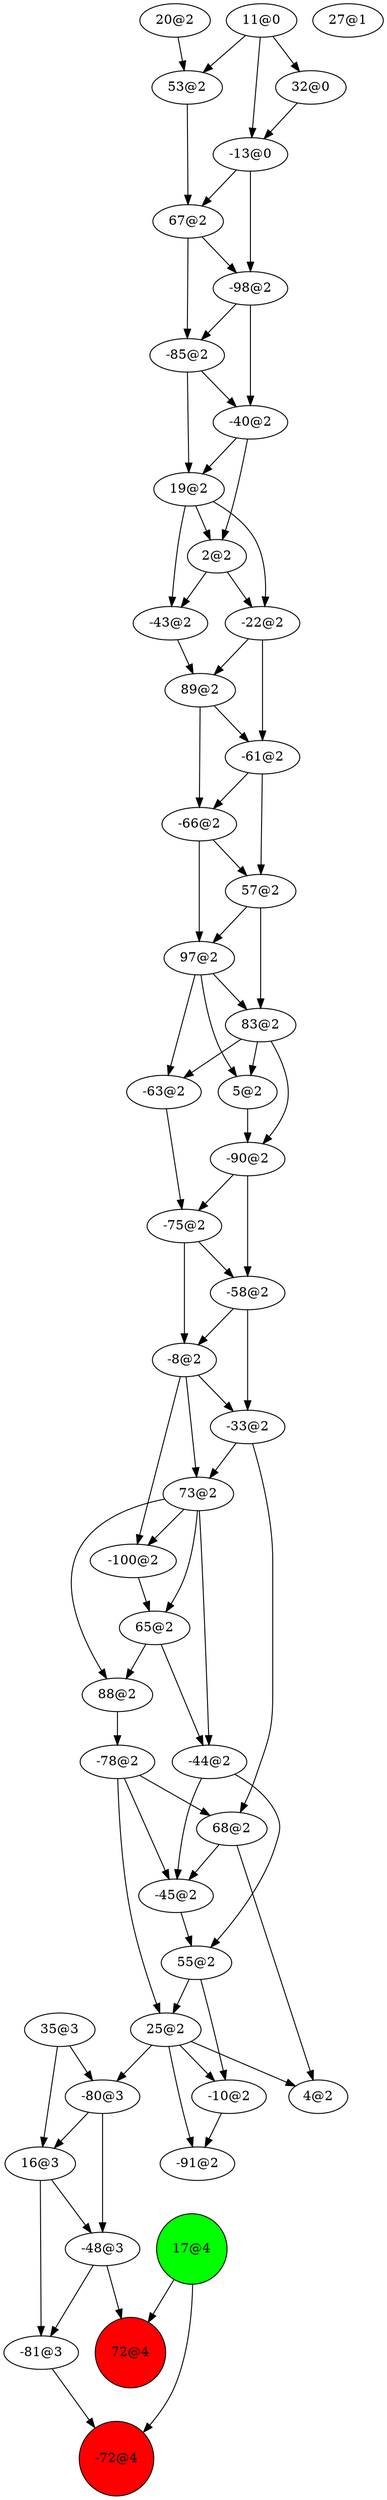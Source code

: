 digraph {
"-72@4";
"72@4";
"-81@3"->"-72@4";
"-48@3"->"72@4";
"-48@3"->"-81@3";
"-80@3"->"-48@3";
"-80@3"->"16@3";
"35@3"->"16@3";
"35@3"->"-80@3";
"-10@2"->"-91@2";
"4@2";
"25@2"->"-80@3";
"25@2"->"-91@2";
"25@2"->"-10@2";
"25@2"->"4@2";
"55@2"->"-10@2";
"55@2"->"25@2";
"16@3"->"-81@3";
"16@3"->"-48@3";
"-45@2"->"55@2";
"-78@2"->"25@2";
"-78@2"->"-45@2";
"-78@2"->"68@2";
"17@4"->"-72@4";
"17@4"->"72@4";
"-44@2"->"55@2";
"-44@2"->"-45@2";
"88@2"->"-78@2";
"65@2"->"-44@2";
"65@2"->"88@2";
"-100@2"->"65@2";
"-33@2"->"68@2";
"-33@2"->"73@2";
"-58@2"->"-33@2";
"-58@2"->"-8@2";
"68@2"->"4@2";
"68@2"->"-45@2";
"-90@2"->"-58@2";
"-90@2"->"-75@2";
"-63@2"->"-75@2";
"5@2"->"-90@2";
"-75@2"->"-8@2";
"-75@2"->"-58@2";
"83@2"->"-90@2";
"83@2"->"-63@2";
"83@2"->"5@2";
"57@2"->"83@2";
"57@2"->"97@2";
"-66@2"->"97@2";
"-66@2"->"57@2";
"97@2"->"-63@2";
"97@2"->"5@2";
"97@2"->"83@2";
"-61@2"->"57@2";
"-61@2"->"-66@2";
"89@2"->"-66@2";
"89@2"->"-61@2";
"-43@2"->"89@2";
"-22@2"->"-61@2";
"-22@2"->"89@2";
"2@2"->"-43@2";
"2@2"->"-22@2";
"19@2"->"-43@2";
"19@2"->"-22@2";
"19@2"->"2@2";
"-40@2"->"2@2";
"-40@2"->"19@2";
"73@2"->"-44@2";
"73@2"->"88@2";
"73@2"->"65@2";
"73@2"->"-100@2";
"-85@2"->"19@2";
"-85@2"->"-40@2";
"-98@2"->"-40@2";
"-98@2"->"-85@2";
"-91@2";
"67@2"->"-85@2";
"67@2"->"-98@2";
"-8@2"->"-100@2";
"-8@2"->"73@2";
"-8@2"->"-33@2";
"53@2"->"67@2";
"11@0"->"53@2";
"11@0"->"-13@0";
"11@0"->"32@0";
"32@0"->"-13@0";
"-13@0"->"-98@2";
"-13@0"->"67@2";
"27@1";
"20@2"->"53@2";
"-72@4"[shape=circle, style=filled, fillcolor=red];
"72@4"[shape=circle, style=filled, fillcolor=red];
"17@4"[shape=circle, style=filled, fillcolor=green];
}